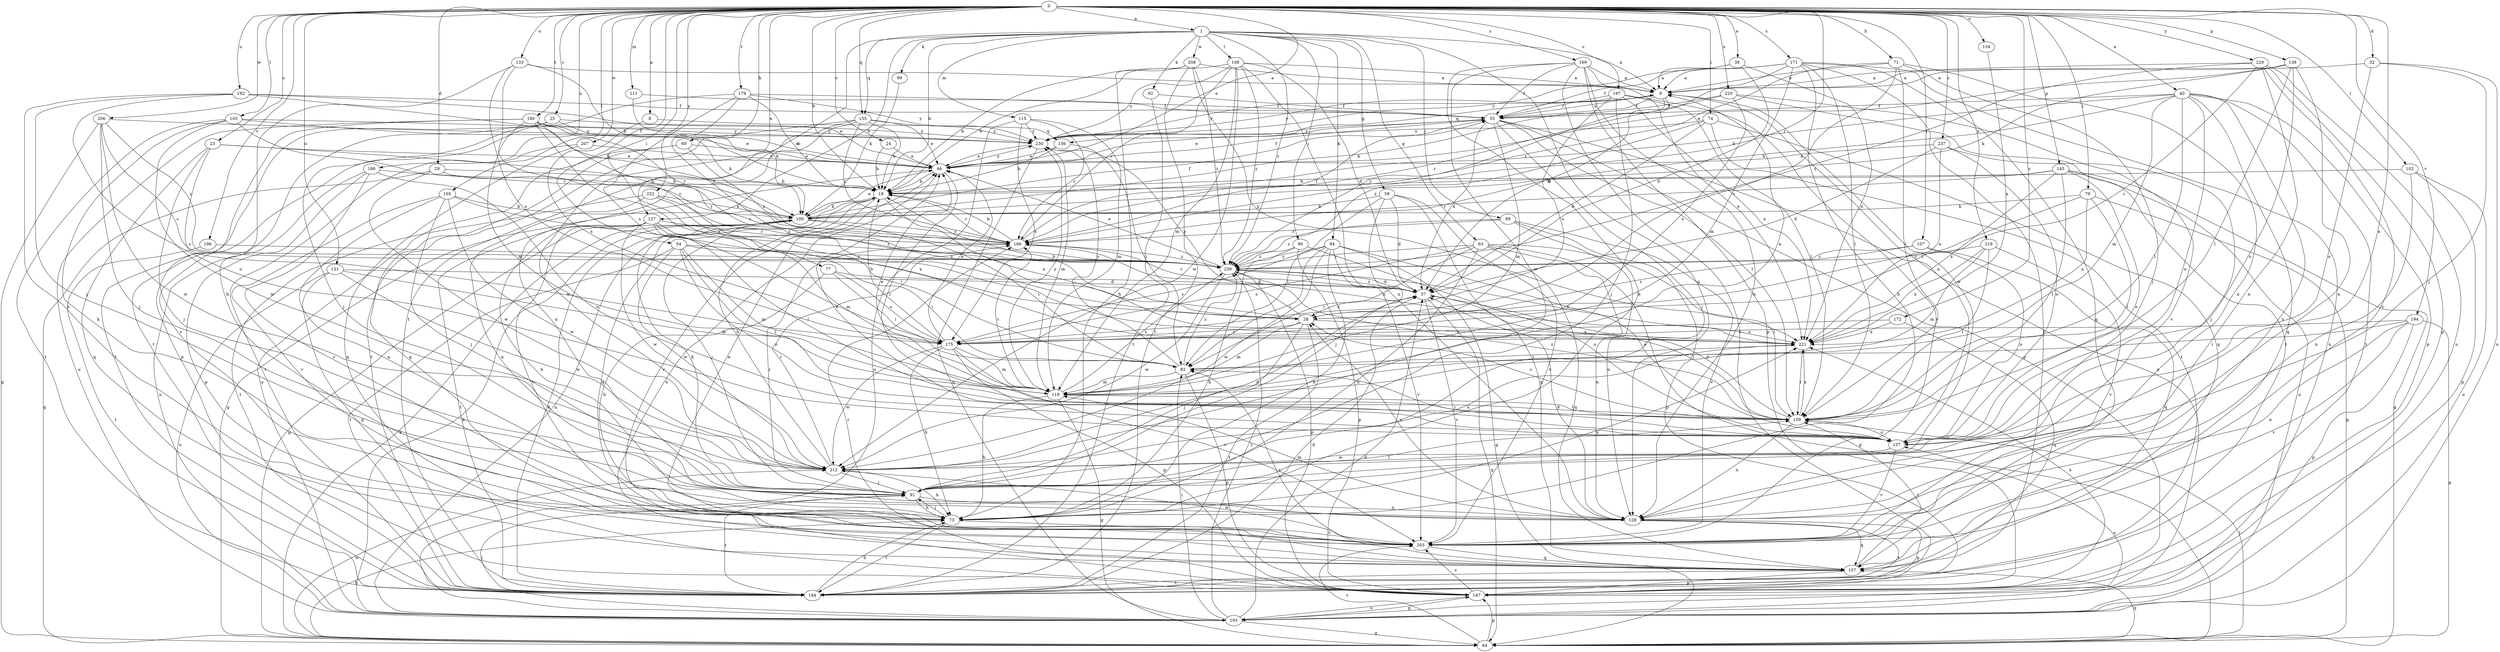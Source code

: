 strict digraph  {
0;
1;
8;
9;
18;
23;
24;
25;
28;
29;
32;
37;
38;
40;
46;
54;
55;
58;
63;
64;
69;
71;
73;
74;
77;
79;
82;
89;
90;
91;
92;
94;
99;
100;
102;
103;
105;
107;
108;
109;
111;
115;
119;
127;
128;
131;
133;
134;
137;
138;
145;
147;
155;
156;
157;
166;
169;
171;
172;
175;
179;
180;
184;
186;
192;
193;
194;
196;
197;
203;
206;
207;
208;
212;
219;
220;
221;
222;
229;
230;
237;
239;
0 -> 1  [label=a];
0 -> 8  [label=a];
0 -> 18  [label=b];
0 -> 23  [label=c];
0 -> 24  [label=c];
0 -> 25  [label=c];
0 -> 29  [label=d];
0 -> 32  [label=d];
0 -> 38  [label=e];
0 -> 40  [label=e];
0 -> 46  [label=e];
0 -> 54  [label=f];
0 -> 69  [label=h];
0 -> 71  [label=h];
0 -> 74  [label=i];
0 -> 77  [label=i];
0 -> 79  [label=i];
0 -> 102  [label=l];
0 -> 103  [label=l];
0 -> 105  [label=l];
0 -> 107  [label=l];
0 -> 111  [label=m];
0 -> 127  [label=n];
0 -> 131  [label=o];
0 -> 133  [label=o];
0 -> 134  [label=o];
0 -> 137  [label=o];
0 -> 138  [label=p];
0 -> 145  [label=p];
0 -> 155  [label=q];
0 -> 166  [label=r];
0 -> 169  [label=s];
0 -> 171  [label=s];
0 -> 172  [label=s];
0 -> 179  [label=t];
0 -> 180  [label=t];
0 -> 186  [label=u];
0 -> 192  [label=u];
0 -> 194  [label=v];
0 -> 196  [label=v];
0 -> 197  [label=v];
0 -> 206  [label=w];
0 -> 207  [label=w];
0 -> 219  [label=x];
0 -> 220  [label=x];
0 -> 222  [label=y];
0 -> 229  [label=y];
0 -> 237  [label=z];
1 -> 9  [label=a];
1 -> 18  [label=b];
1 -> 58  [label=g];
1 -> 63  [label=g];
1 -> 89  [label=j];
1 -> 90  [label=j];
1 -> 92  [label=k];
1 -> 94  [label=k];
1 -> 99  [label=k];
1 -> 108  [label=l];
1 -> 115  [label=m];
1 -> 127  [label=n];
1 -> 128  [label=n];
1 -> 155  [label=q];
1 -> 184  [label=t];
1 -> 208  [label=w];
1 -> 239  [label=z];
8 -> 156  [label=q];
8 -> 175  [label=s];
9 -> 55  [label=f];
9 -> 100  [label=k];
9 -> 156  [label=q];
9 -> 212  [label=w];
9 -> 230  [label=y];
9 -> 239  [label=z];
18 -> 100  [label=k];
18 -> 157  [label=q];
18 -> 166  [label=r];
18 -> 193  [label=u];
18 -> 203  [label=v];
18 -> 221  [label=x];
23 -> 46  [label=e];
23 -> 91  [label=j];
23 -> 100  [label=k];
23 -> 157  [label=q];
23 -> 175  [label=s];
24 -> 18  [label=b];
24 -> 46  [label=e];
25 -> 46  [label=e];
25 -> 91  [label=j];
25 -> 184  [label=t];
25 -> 203  [label=v];
25 -> 230  [label=y];
28 -> 18  [label=b];
28 -> 91  [label=j];
28 -> 119  [label=m];
28 -> 175  [label=s];
28 -> 184  [label=t];
28 -> 221  [label=x];
28 -> 230  [label=y];
29 -> 18  [label=b];
29 -> 64  [label=g];
29 -> 166  [label=r];
29 -> 212  [label=w];
32 -> 9  [label=a];
32 -> 91  [label=j];
32 -> 137  [label=o];
32 -> 193  [label=u];
37 -> 28  [label=c];
37 -> 64  [label=g];
37 -> 109  [label=l];
37 -> 166  [label=r];
37 -> 203  [label=v];
37 -> 239  [label=z];
38 -> 9  [label=a];
38 -> 37  [label=d];
38 -> 221  [label=x];
38 -> 230  [label=y];
40 -> 18  [label=b];
40 -> 55  [label=f];
40 -> 100  [label=k];
40 -> 109  [label=l];
40 -> 119  [label=m];
40 -> 137  [label=o];
40 -> 147  [label=p];
40 -> 157  [label=q];
40 -> 184  [label=t];
40 -> 203  [label=v];
46 -> 18  [label=b];
46 -> 55  [label=f];
46 -> 64  [label=g];
46 -> 109  [label=l];
46 -> 230  [label=y];
54 -> 82  [label=i];
54 -> 109  [label=l];
54 -> 119  [label=m];
54 -> 137  [label=o];
54 -> 184  [label=t];
54 -> 212  [label=w];
54 -> 239  [label=z];
55 -> 9  [label=a];
55 -> 37  [label=d];
55 -> 46  [label=e];
55 -> 91  [label=j];
55 -> 109  [label=l];
55 -> 119  [label=m];
55 -> 147  [label=p];
55 -> 193  [label=u];
55 -> 230  [label=y];
58 -> 37  [label=d];
58 -> 82  [label=i];
58 -> 91  [label=j];
58 -> 100  [label=k];
58 -> 157  [label=q];
58 -> 203  [label=v];
63 -> 64  [label=g];
63 -> 73  [label=h];
63 -> 82  [label=i];
63 -> 109  [label=l];
63 -> 128  [label=n];
63 -> 157  [label=q];
63 -> 175  [label=s];
63 -> 239  [label=z];
64 -> 73  [label=h];
64 -> 100  [label=k];
64 -> 109  [label=l];
64 -> 147  [label=p];
64 -> 157  [label=q];
64 -> 203  [label=v];
64 -> 212  [label=w];
69 -> 46  [label=e];
69 -> 157  [label=q];
69 -> 193  [label=u];
69 -> 239  [label=z];
71 -> 9  [label=a];
71 -> 28  [label=c];
71 -> 91  [label=j];
71 -> 109  [label=l];
71 -> 128  [label=n];
71 -> 166  [label=r];
73 -> 91  [label=j];
73 -> 184  [label=t];
73 -> 203  [label=v];
73 -> 221  [label=x];
74 -> 37  [label=d];
74 -> 157  [label=q];
74 -> 184  [label=t];
74 -> 230  [label=y];
74 -> 239  [label=z];
77 -> 37  [label=d];
77 -> 73  [label=h];
77 -> 82  [label=i];
77 -> 175  [label=s];
79 -> 28  [label=c];
79 -> 64  [label=g];
79 -> 100  [label=k];
79 -> 109  [label=l];
79 -> 221  [label=x];
82 -> 119  [label=m];
82 -> 147  [label=p];
82 -> 230  [label=y];
82 -> 239  [label=z];
89 -> 128  [label=n];
89 -> 147  [label=p];
89 -> 166  [label=r];
89 -> 203  [label=v];
89 -> 239  [label=z];
90 -> 73  [label=h];
90 -> 137  [label=o];
90 -> 147  [label=p];
90 -> 239  [label=z];
91 -> 73  [label=h];
91 -> 100  [label=k];
91 -> 109  [label=l];
91 -> 128  [label=n];
91 -> 166  [label=r];
91 -> 184  [label=t];
92 -> 55  [label=f];
92 -> 184  [label=t];
94 -> 64  [label=g];
94 -> 73  [label=h];
94 -> 82  [label=i];
94 -> 137  [label=o];
94 -> 175  [label=s];
94 -> 203  [label=v];
94 -> 212  [label=w];
94 -> 239  [label=z];
99 -> 100  [label=k];
100 -> 46  [label=e];
100 -> 55  [label=f];
100 -> 64  [label=g];
100 -> 82  [label=i];
100 -> 91  [label=j];
100 -> 166  [label=r];
102 -> 18  [label=b];
102 -> 128  [label=n];
102 -> 147  [label=p];
102 -> 193  [label=u];
103 -> 46  [label=e];
103 -> 73  [label=h];
103 -> 166  [label=r];
103 -> 184  [label=t];
103 -> 212  [label=w];
103 -> 230  [label=y];
105 -> 91  [label=j];
105 -> 100  [label=k];
105 -> 128  [label=n];
105 -> 203  [label=v];
105 -> 212  [label=w];
105 -> 221  [label=x];
107 -> 28  [label=c];
107 -> 137  [label=o];
107 -> 157  [label=q];
107 -> 239  [label=z];
108 -> 9  [label=a];
108 -> 18  [label=b];
108 -> 37  [label=d];
108 -> 119  [label=m];
108 -> 128  [label=n];
108 -> 166  [label=r];
108 -> 212  [label=w];
108 -> 230  [label=y];
108 -> 239  [label=z];
109 -> 28  [label=c];
109 -> 37  [label=d];
109 -> 128  [label=n];
109 -> 137  [label=o];
109 -> 221  [label=x];
109 -> 239  [label=z];
111 -> 55  [label=f];
111 -> 100  [label=k];
115 -> 119  [label=m];
115 -> 166  [label=r];
115 -> 175  [label=s];
115 -> 193  [label=u];
115 -> 230  [label=y];
119 -> 9  [label=a];
119 -> 46  [label=e];
119 -> 64  [label=g];
119 -> 73  [label=h];
119 -> 109  [label=l];
119 -> 166  [label=r];
119 -> 230  [label=y];
119 -> 239  [label=z];
127 -> 73  [label=h];
127 -> 109  [label=l];
127 -> 119  [label=m];
127 -> 166  [label=r];
127 -> 184  [label=t];
127 -> 203  [label=v];
127 -> 212  [label=w];
127 -> 239  [label=z];
128 -> 28  [label=c];
128 -> 37  [label=d];
128 -> 119  [label=m];
128 -> 147  [label=p];
128 -> 157  [label=q];
128 -> 184  [label=t];
131 -> 37  [label=d];
131 -> 119  [label=m];
131 -> 157  [label=q];
131 -> 193  [label=u];
131 -> 212  [label=w];
133 -> 9  [label=a];
133 -> 18  [label=b];
133 -> 28  [label=c];
133 -> 73  [label=h];
133 -> 175  [label=s];
134 -> 221  [label=x];
137 -> 9  [label=a];
137 -> 46  [label=e];
137 -> 82  [label=i];
137 -> 203  [label=v];
137 -> 212  [label=w];
138 -> 9  [label=a];
138 -> 46  [label=e];
138 -> 100  [label=k];
138 -> 109  [label=l];
138 -> 128  [label=n];
138 -> 137  [label=o];
145 -> 18  [label=b];
145 -> 64  [label=g];
145 -> 109  [label=l];
145 -> 137  [label=o];
145 -> 166  [label=r];
145 -> 193  [label=u];
145 -> 221  [label=x];
147 -> 46  [label=e];
147 -> 166  [label=r];
147 -> 193  [label=u];
147 -> 203  [label=v];
147 -> 221  [label=x];
155 -> 18  [label=b];
155 -> 46  [label=e];
155 -> 128  [label=n];
155 -> 166  [label=r];
155 -> 184  [label=t];
155 -> 212  [label=w];
155 -> 230  [label=y];
156 -> 18  [label=b];
156 -> 46  [label=e];
156 -> 82  [label=i];
157 -> 82  [label=i];
157 -> 109  [label=l];
157 -> 147  [label=p];
157 -> 184  [label=t];
166 -> 18  [label=b];
166 -> 55  [label=f];
166 -> 221  [label=x];
166 -> 239  [label=z];
169 -> 9  [label=a];
169 -> 55  [label=f];
169 -> 73  [label=h];
169 -> 128  [label=n];
169 -> 147  [label=p];
169 -> 184  [label=t];
169 -> 212  [label=w];
169 -> 221  [label=x];
171 -> 9  [label=a];
171 -> 37  [label=d];
171 -> 55  [label=f];
171 -> 73  [label=h];
171 -> 109  [label=l];
171 -> 119  [label=m];
171 -> 157  [label=q];
171 -> 184  [label=t];
171 -> 193  [label=u];
172 -> 157  [label=q];
172 -> 175  [label=s];
172 -> 221  [label=x];
175 -> 18  [label=b];
175 -> 46  [label=e];
175 -> 73  [label=h];
175 -> 119  [label=m];
175 -> 147  [label=p];
175 -> 203  [label=v];
175 -> 212  [label=w];
179 -> 18  [label=b];
179 -> 55  [label=f];
179 -> 175  [label=s];
179 -> 184  [label=t];
179 -> 230  [label=y];
179 -> 239  [label=z];
180 -> 28  [label=c];
180 -> 100  [label=k];
180 -> 119  [label=m];
180 -> 147  [label=p];
180 -> 166  [label=r];
180 -> 193  [label=u];
180 -> 221  [label=x];
180 -> 230  [label=y];
184 -> 37  [label=d];
184 -> 73  [label=h];
184 -> 100  [label=k];
186 -> 18  [label=b];
186 -> 137  [label=o];
186 -> 147  [label=p];
186 -> 193  [label=u];
186 -> 203  [label=v];
192 -> 46  [label=e];
192 -> 55  [label=f];
192 -> 73  [label=h];
192 -> 91  [label=j];
192 -> 100  [label=k];
192 -> 137  [label=o];
193 -> 37  [label=d];
193 -> 64  [label=g];
193 -> 82  [label=i];
193 -> 91  [label=j];
193 -> 100  [label=k];
193 -> 137  [label=o];
193 -> 147  [label=p];
193 -> 239  [label=z];
194 -> 64  [label=g];
194 -> 82  [label=i];
194 -> 128  [label=n];
194 -> 147  [label=p];
194 -> 175  [label=s];
194 -> 203  [label=v];
196 -> 184  [label=t];
196 -> 239  [label=z];
197 -> 55  [label=f];
197 -> 91  [label=j];
197 -> 109  [label=l];
197 -> 175  [label=s];
197 -> 203  [label=v];
197 -> 221  [label=x];
197 -> 230  [label=y];
203 -> 46  [label=e];
203 -> 157  [label=q];
203 -> 212  [label=w];
206 -> 28  [label=c];
206 -> 64  [label=g];
206 -> 91  [label=j];
206 -> 212  [label=w];
206 -> 230  [label=y];
206 -> 239  [label=z];
207 -> 46  [label=e];
207 -> 157  [label=q];
207 -> 184  [label=t];
208 -> 9  [label=a];
208 -> 18  [label=b];
208 -> 73  [label=h];
208 -> 184  [label=t];
208 -> 221  [label=x];
208 -> 239  [label=z];
212 -> 18  [label=b];
212 -> 37  [label=d];
212 -> 73  [label=h];
212 -> 91  [label=j];
212 -> 166  [label=r];
212 -> 221  [label=x];
219 -> 109  [label=l];
219 -> 119  [label=m];
219 -> 203  [label=v];
219 -> 221  [label=x];
219 -> 239  [label=z];
220 -> 55  [label=f];
220 -> 166  [label=r];
220 -> 175  [label=s];
220 -> 184  [label=t];
220 -> 203  [label=v];
221 -> 82  [label=i];
221 -> 109  [label=l];
222 -> 82  [label=i];
222 -> 100  [label=k];
222 -> 128  [label=n];
222 -> 184  [label=t];
222 -> 239  [label=z];
229 -> 9  [label=a];
229 -> 28  [label=c];
229 -> 128  [label=n];
229 -> 147  [label=p];
229 -> 193  [label=u];
229 -> 203  [label=v];
229 -> 239  [label=z];
230 -> 46  [label=e];
230 -> 119  [label=m];
230 -> 193  [label=u];
237 -> 37  [label=d];
237 -> 46  [label=e];
237 -> 91  [label=j];
237 -> 137  [label=o];
237 -> 221  [label=x];
239 -> 37  [label=d];
239 -> 46  [label=e];
239 -> 147  [label=p];
239 -> 212  [label=w];
239 -> 221  [label=x];
}
